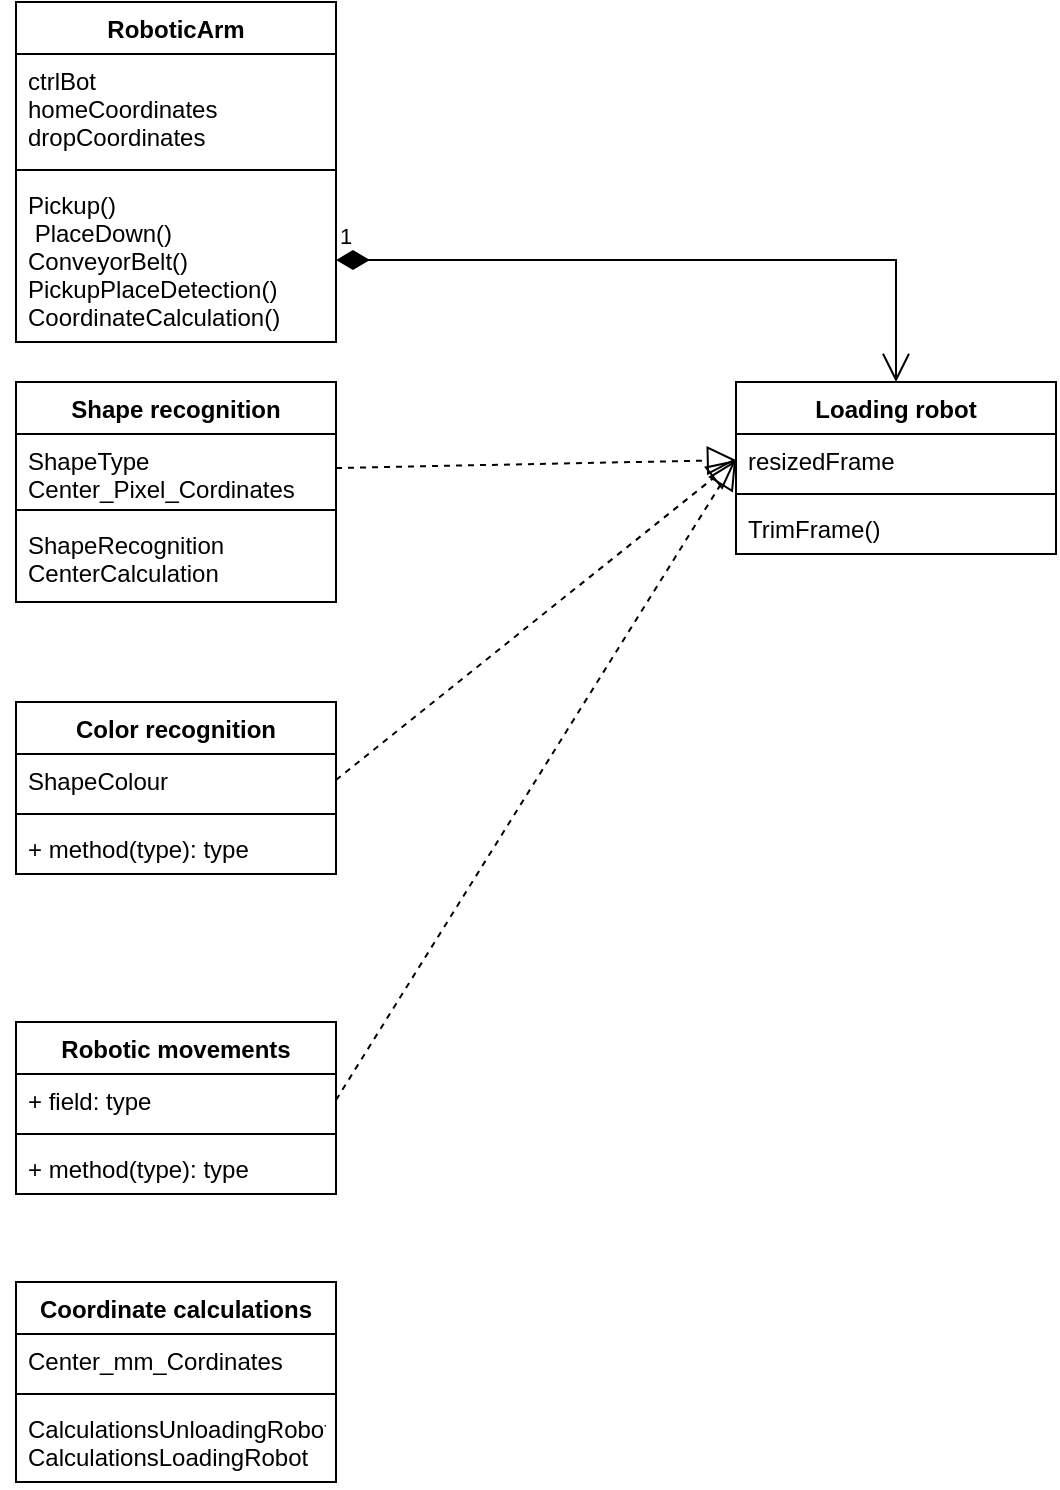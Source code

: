 <mxfile version="20.3.0" type="device"><diagram id="QGZ9qkBQXiq8oFRHzcYZ" name="Page-1"><mxGraphModel dx="1374" dy="792" grid="1" gridSize="10" guides="1" tooltips="1" connect="1" arrows="1" fold="1" page="1" pageScale="1" pageWidth="850" pageHeight="1100" math="0" shadow="0"><root><mxCell id="0"/><mxCell id="1" parent="0"/><mxCell id="o4qy33_VzYwv99dSo5J2-1" value="RoboticArm" style="swimlane;fontStyle=1;align=center;verticalAlign=top;childLayout=stackLayout;horizontal=1;startSize=26;horizontalStack=0;resizeParent=1;resizeParentMax=0;resizeLast=0;collapsible=1;marginBottom=0;" parent="1" vertex="1"><mxGeometry x="200" y="10" width="160" height="170" as="geometry"/></mxCell><mxCell id="o4qy33_VzYwv99dSo5J2-2" value="ctrlBot&#10;homeCoordinates&#10;dropCoordinates" style="text;strokeColor=none;fillColor=none;align=left;verticalAlign=top;spacingLeft=4;spacingRight=4;overflow=hidden;rotatable=0;points=[[0,0.5],[1,0.5]];portConstraint=eastwest;" parent="o4qy33_VzYwv99dSo5J2-1" vertex="1"><mxGeometry y="26" width="160" height="54" as="geometry"/></mxCell><mxCell id="o4qy33_VzYwv99dSo5J2-3" value="" style="line;strokeWidth=1;fillColor=none;align=left;verticalAlign=middle;spacingTop=-1;spacingLeft=3;spacingRight=3;rotatable=0;labelPosition=right;points=[];portConstraint=eastwest;strokeColor=inherit;" parent="o4qy33_VzYwv99dSo5J2-1" vertex="1"><mxGeometry y="80" width="160" height="8" as="geometry"/></mxCell><mxCell id="o4qy33_VzYwv99dSo5J2-4" value="Pickup()&#10; PlaceDown()&#10;ConveyorBelt()&#10;PickupPlaceDetection()&#10;CoordinateCalculation()&#10;" style="text;strokeColor=none;fillColor=none;align=left;verticalAlign=top;spacingLeft=4;spacingRight=4;overflow=hidden;rotatable=0;points=[[0,0.5],[1,0.5]];portConstraint=eastwest;" parent="o4qy33_VzYwv99dSo5J2-1" vertex="1"><mxGeometry y="88" width="160" height="82" as="geometry"/></mxCell><mxCell id="o4qy33_VzYwv99dSo5J2-5" value="Color recognition" style="swimlane;fontStyle=1;align=center;verticalAlign=top;childLayout=stackLayout;horizontal=1;startSize=26;horizontalStack=0;resizeParent=1;resizeParentMax=0;resizeLast=0;collapsible=1;marginBottom=0;" parent="1" vertex="1"><mxGeometry x="200" y="360" width="160" height="86" as="geometry"><mxRectangle x="200" y="360" width="140" height="30" as="alternateBounds"/></mxGeometry></mxCell><mxCell id="o4qy33_VzYwv99dSo5J2-6" value="ShapeColour" style="text;strokeColor=none;fillColor=none;align=left;verticalAlign=top;spacingLeft=4;spacingRight=4;overflow=hidden;rotatable=0;points=[[0,0.5],[1,0.5]];portConstraint=eastwest;" parent="o4qy33_VzYwv99dSo5J2-5" vertex="1"><mxGeometry y="26" width="160" height="26" as="geometry"/></mxCell><mxCell id="o4qy33_VzYwv99dSo5J2-7" value="" style="line;strokeWidth=1;fillColor=none;align=left;verticalAlign=middle;spacingTop=-1;spacingLeft=3;spacingRight=3;rotatable=0;labelPosition=right;points=[];portConstraint=eastwest;strokeColor=inherit;" parent="o4qy33_VzYwv99dSo5J2-5" vertex="1"><mxGeometry y="52" width="160" height="8" as="geometry"/></mxCell><mxCell id="o4qy33_VzYwv99dSo5J2-8" value="+ method(type): type" style="text;strokeColor=none;fillColor=none;align=left;verticalAlign=top;spacingLeft=4;spacingRight=4;overflow=hidden;rotatable=0;points=[[0,0.5],[1,0.5]];portConstraint=eastwest;" parent="o4qy33_VzYwv99dSo5J2-5" vertex="1"><mxGeometry y="60" width="160" height="26" as="geometry"/></mxCell><mxCell id="o4qy33_VzYwv99dSo5J2-9" value="Shape recognition&#10;" style="swimlane;fontStyle=1;align=center;verticalAlign=top;childLayout=stackLayout;horizontal=1;startSize=26;horizontalStack=0;resizeParent=1;resizeParentMax=0;resizeLast=0;collapsible=1;marginBottom=0;flipH=1;" parent="1" vertex="1"><mxGeometry x="200" y="200" width="160" height="110" as="geometry"><mxRectangle x="200" y="200" width="150" height="30" as="alternateBounds"/></mxGeometry></mxCell><mxCell id="o4qy33_VzYwv99dSo5J2-10" value="ShapeType&#10;Center_Pixel_Cordinates" style="text;strokeColor=none;fillColor=none;align=left;verticalAlign=top;spacingLeft=4;spacingRight=4;overflow=hidden;rotatable=0;points=[[0,0.5],[1,0.5]];portConstraint=eastwest;" parent="o4qy33_VzYwv99dSo5J2-9" vertex="1"><mxGeometry y="26" width="160" height="34" as="geometry"/></mxCell><mxCell id="o4qy33_VzYwv99dSo5J2-11" value="" style="line;strokeWidth=1;fillColor=none;align=left;verticalAlign=middle;spacingTop=-1;spacingLeft=3;spacingRight=3;rotatable=0;labelPosition=right;points=[];portConstraint=eastwest;strokeColor=inherit;" parent="o4qy33_VzYwv99dSo5J2-9" vertex="1"><mxGeometry y="60" width="160" height="8" as="geometry"/></mxCell><mxCell id="o4qy33_VzYwv99dSo5J2-12" value="ShapeRecognition&#10;CenterCalculation" style="text;strokeColor=none;fillColor=none;align=left;verticalAlign=top;spacingLeft=4;spacingRight=4;overflow=hidden;rotatable=0;points=[[0,0.5],[1,0.5]];portConstraint=eastwest;" parent="o4qy33_VzYwv99dSo5J2-9" vertex="1"><mxGeometry y="68" width="160" height="42" as="geometry"/></mxCell><mxCell id="o4qy33_VzYwv99dSo5J2-13" value="Robotic movements" style="swimlane;fontStyle=1;align=center;verticalAlign=top;childLayout=stackLayout;horizontal=1;startSize=26;horizontalStack=0;resizeParent=1;resizeParentMax=0;resizeLast=0;collapsible=1;marginBottom=0;" parent="1" vertex="1"><mxGeometry x="200" y="520" width="160" height="86" as="geometry"/></mxCell><mxCell id="o4qy33_VzYwv99dSo5J2-14" value="+ field: type" style="text;strokeColor=none;fillColor=none;align=left;verticalAlign=top;spacingLeft=4;spacingRight=4;overflow=hidden;rotatable=0;points=[[0,0.5],[1,0.5]];portConstraint=eastwest;" parent="o4qy33_VzYwv99dSo5J2-13" vertex="1"><mxGeometry y="26" width="160" height="26" as="geometry"/></mxCell><mxCell id="o4qy33_VzYwv99dSo5J2-15" value="" style="line;strokeWidth=1;fillColor=none;align=left;verticalAlign=middle;spacingTop=-1;spacingLeft=3;spacingRight=3;rotatable=0;labelPosition=right;points=[];portConstraint=eastwest;strokeColor=inherit;" parent="o4qy33_VzYwv99dSo5J2-13" vertex="1"><mxGeometry y="52" width="160" height="8" as="geometry"/></mxCell><mxCell id="o4qy33_VzYwv99dSo5J2-16" value="+ method(type): type" style="text;strokeColor=none;fillColor=none;align=left;verticalAlign=top;spacingLeft=4;spacingRight=4;overflow=hidden;rotatable=0;points=[[0,0.5],[1,0.5]];portConstraint=eastwest;" parent="o4qy33_VzYwv99dSo5J2-13" vertex="1"><mxGeometry y="60" width="160" height="26" as="geometry"/></mxCell><mxCell id="o4qy33_VzYwv99dSo5J2-46" style="edgeStyle=elbowEdgeStyle;rounded=0;orthogonalLoop=1;jettySize=auto;elbow=vertical;html=1;entryX=-0.002;entryY=0.9;entryDx=0;entryDy=0;entryPerimeter=0;" parent="o4qy33_VzYwv99dSo5J2-13" source="o4qy33_VzYwv99dSo5J2-14" target="o4qy33_VzYwv99dSo5J2-14" edge="1"><mxGeometry relative="1" as="geometry"/></mxCell><mxCell id="o4qy33_VzYwv99dSo5J2-21" value="Loading robot" style="swimlane;fontStyle=1;align=center;verticalAlign=top;childLayout=stackLayout;horizontal=1;startSize=26;horizontalStack=0;resizeParent=1;resizeParentMax=0;resizeLast=0;collapsible=1;marginBottom=0;flipH=1;" parent="1" vertex="1"><mxGeometry x="560" y="200" width="160" height="86" as="geometry"/></mxCell><mxCell id="o4qy33_VzYwv99dSo5J2-22" value="resizedFrame" style="text;strokeColor=none;fillColor=none;align=left;verticalAlign=top;spacingLeft=4;spacingRight=4;overflow=hidden;rotatable=0;points=[[0,0.5],[1,0.5]];portConstraint=eastwest;" parent="o4qy33_VzYwv99dSo5J2-21" vertex="1"><mxGeometry y="26" width="160" height="26" as="geometry"/></mxCell><mxCell id="o4qy33_VzYwv99dSo5J2-23" value="" style="line;strokeWidth=1;fillColor=none;align=left;verticalAlign=middle;spacingTop=-1;spacingLeft=3;spacingRight=3;rotatable=0;labelPosition=right;points=[];portConstraint=eastwest;strokeColor=inherit;" parent="o4qy33_VzYwv99dSo5J2-21" vertex="1"><mxGeometry y="52" width="160" height="8" as="geometry"/></mxCell><mxCell id="o4qy33_VzYwv99dSo5J2-24" value="TrimFrame()" style="text;strokeColor=none;fillColor=none;align=left;verticalAlign=top;spacingLeft=4;spacingRight=4;overflow=hidden;rotatable=0;points=[[0,0.5],[1,0.5]];portConstraint=eastwest;" parent="o4qy33_VzYwv99dSo5J2-21" vertex="1"><mxGeometry y="60" width="160" height="26" as="geometry"/></mxCell><mxCell id="o4qy33_VzYwv99dSo5J2-39" style="edgeStyle=elbowEdgeStyle;rounded=0;orthogonalLoop=1;jettySize=auto;elbow=vertical;html=1;exitX=0.5;exitY=0;exitDx=0;exitDy=0;" parent="1" source="o4qy33_VzYwv99dSo5J2-21" target="o4qy33_VzYwv99dSo5J2-21" edge="1"><mxGeometry relative="1" as="geometry"/></mxCell><mxCell id="o4qy33_VzYwv99dSo5J2-40" value="" style="endArrow=block;dashed=1;endFill=0;endSize=12;html=1;rounded=0;elbow=vertical;exitX=1;exitY=0.5;exitDx=0;exitDy=0;entryX=0;entryY=0.5;entryDx=0;entryDy=0;" parent="1" source="o4qy33_VzYwv99dSo5J2-10" target="o4qy33_VzYwv99dSo5J2-22" edge="1"><mxGeometry width="160" relative="1" as="geometry"><mxPoint x="550" y="242.5" as="sourcePoint"/><mxPoint x="390" y="242.5" as="targetPoint"/></mxGeometry></mxCell><mxCell id="o4qy33_VzYwv99dSo5J2-44" value="" style="endArrow=block;dashed=1;endFill=0;endSize=12;html=1;rounded=0;elbow=vertical;exitX=1;exitY=0.5;exitDx=0;exitDy=0;entryX=0;entryY=0.5;entryDx=0;entryDy=0;" parent="1" source="o4qy33_VzYwv99dSo5J2-6" target="o4qy33_VzYwv99dSo5J2-22" edge="1"><mxGeometry width="160" relative="1" as="geometry"><mxPoint x="120" y="460" as="sourcePoint"/><mxPoint x="-80" y="460" as="targetPoint"/></mxGeometry></mxCell><mxCell id="o4qy33_VzYwv99dSo5J2-47" value="" style="endArrow=block;dashed=1;endFill=0;endSize=12;html=1;rounded=0;elbow=vertical;exitX=1;exitY=0.5;exitDx=0;exitDy=0;entryX=0;entryY=0.5;entryDx=0;entryDy=0;" parent="1" source="o4qy33_VzYwv99dSo5J2-14" target="o4qy33_VzYwv99dSo5J2-22" edge="1"><mxGeometry width="160" relative="1" as="geometry"><mxPoint x="640" y="440" as="sourcePoint"/><mxPoint x="440" y="440" as="targetPoint"/></mxGeometry></mxCell><mxCell id="o4qy33_VzYwv99dSo5J2-66" value="Coordinate calculations" style="swimlane;fontStyle=1;align=center;verticalAlign=top;childLayout=stackLayout;horizontal=1;startSize=26;horizontalStack=0;resizeParent=1;resizeParentMax=0;resizeLast=0;collapsible=1;marginBottom=0;" parent="1" vertex="1"><mxGeometry x="200" y="650" width="160" height="100" as="geometry"/></mxCell><mxCell id="o4qy33_VzYwv99dSo5J2-67" value="Center_mm_Cordinates" style="text;strokeColor=none;fillColor=none;align=left;verticalAlign=top;spacingLeft=4;spacingRight=4;overflow=hidden;rotatable=0;points=[[0,0.5],[1,0.5]];portConstraint=eastwest;" parent="o4qy33_VzYwv99dSo5J2-66" vertex="1"><mxGeometry y="26" width="160" height="26" as="geometry"/></mxCell><mxCell id="o4qy33_VzYwv99dSo5J2-68" value="" style="line;strokeWidth=1;fillColor=none;align=left;verticalAlign=middle;spacingTop=-1;spacingLeft=3;spacingRight=3;rotatable=0;labelPosition=right;points=[];portConstraint=eastwest;strokeColor=inherit;" parent="o4qy33_VzYwv99dSo5J2-66" vertex="1"><mxGeometry y="52" width="160" height="8" as="geometry"/></mxCell><mxCell id="o4qy33_VzYwv99dSo5J2-69" value="CalculationsUnloadingRobot&#10;CalculationsLoadingRobot" style="text;strokeColor=none;fillColor=none;align=left;verticalAlign=top;spacingLeft=4;spacingRight=4;overflow=hidden;rotatable=0;points=[[0,0.5],[1,0.5]];portConstraint=eastwest;" parent="o4qy33_VzYwv99dSo5J2-66" vertex="1"><mxGeometry y="60" width="160" height="40" as="geometry"/></mxCell><mxCell id="aVru39hk6KXD_gs7TiQT-2" value="1" style="endArrow=open;html=1;endSize=12;startArrow=diamondThin;startSize=14;startFill=1;edgeStyle=orthogonalEdgeStyle;align=left;verticalAlign=bottom;rounded=0;exitX=1;exitY=0.5;exitDx=0;exitDy=0;" parent="1" source="o4qy33_VzYwv99dSo5J2-4" target="o4qy33_VzYwv99dSo5J2-21" edge="1"><mxGeometry x="-1" y="3" relative="1" as="geometry"><mxPoint x="210" y="123" as="sourcePoint"/><mxPoint x="-70" y="210" as="targetPoint"/></mxGeometry></mxCell></root></mxGraphModel></diagram></mxfile>
